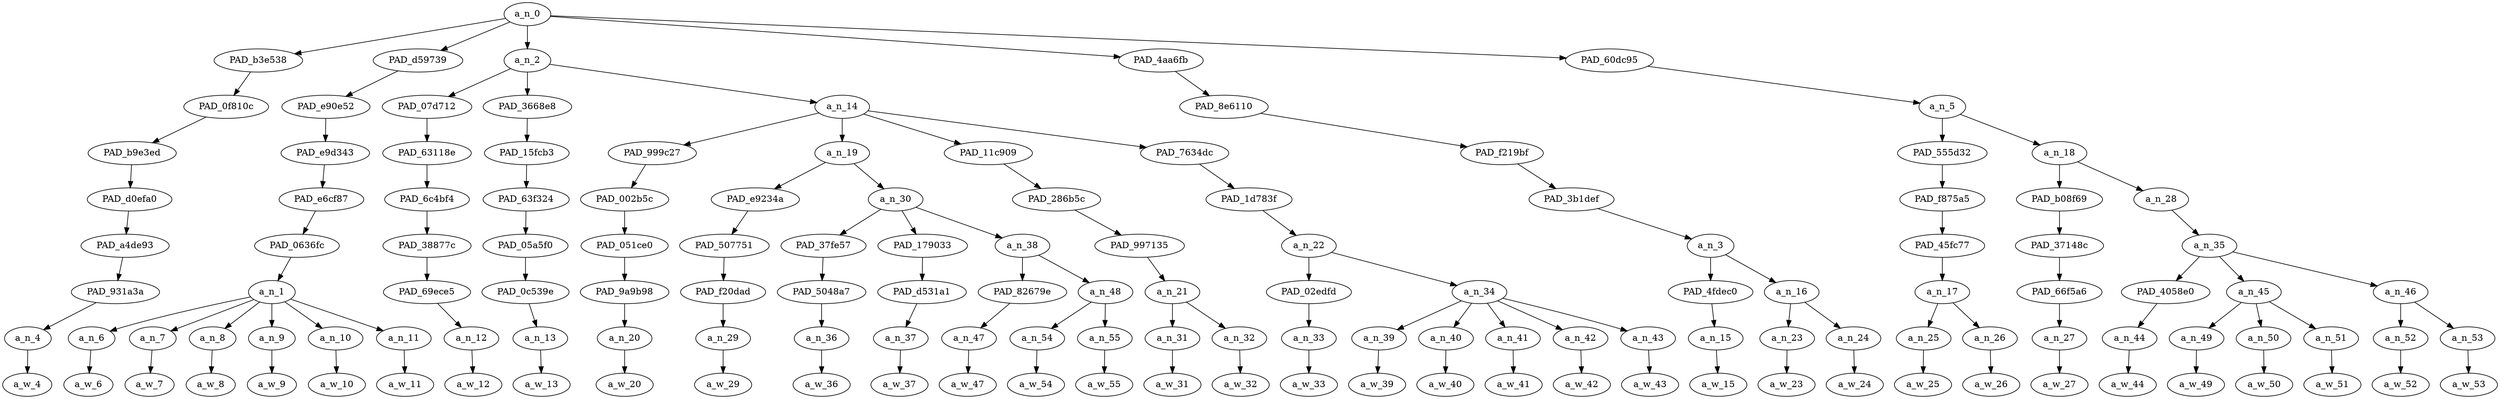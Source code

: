 strict digraph "" {
	a_n_0	[div_dir=1,
		index=0,
		level=8,
		pos="18.07708333333333,8!",
		text_span="[0, 1, 2, 3, 4, 5, 6, 7, 8, 9, 10, 11, 12, 13, 14, 15, 16, 17, 18, 19, 20, 21, 22, 23, 24, 25, 26, 27, 28, 29, 30, 31, 32, 33, 34, \
35]",
		value=1.00000000];
	PAD_b3e538	[div_dir=1,
		index=3,
		level=7,
		pos="26.0,7!",
		text_span="[26]",
		value=0.01614991];
	a_n_0 -> PAD_b3e538;
	PAD_d59739	[div_dir=1,
		index=0,
		level=7,
		pos="2.5,7!",
		text_span="[0, 1, 2, 3, 4, 5]",
		value=0.27443446];
	a_n_0 -> PAD_d59739;
	a_n_2	[div_dir=1,
		index=1,
		level=7,
		pos="9.09375,7!",
		text_span="[6, 7, 8, 9, 10, 11, 12, 13, 14, 15, 16, 17, 18, 19, 20, 21, 22]",
		value=0.40080168];
	a_n_0 -> a_n_2;
	PAD_4aa6fb	[div_dir=-1,
		index=2,
		level=7,
		pos="23.75,7!",
		text_span="[23, 24, 25]",
		value=0.05580956];
	a_n_0 -> PAD_4aa6fb;
	PAD_60dc95	[div_dir=-1,
		index=4,
		level=7,
		pos="29.041666666666664,7!",
		text_span="[27, 28, 29, 30, 31, 32, 33, 34, 35]",
		value=0.25269025];
	a_n_0 -> PAD_60dc95;
	PAD_0f810c	[div_dir=1,
		index=5,
		level=6,
		pos="26.0,6!",
		text_span="[26]",
		value=0.01614991];
	PAD_b3e538 -> PAD_0f810c;
	PAD_b9e3ed	[div_dir=1,
		index=8,
		level=5,
		pos="26.0,5!",
		text_span="[26]",
		value=0.01614991];
	PAD_0f810c -> PAD_b9e3ed;
	PAD_d0efa0	[div_dir=1,
		index=9,
		level=4,
		pos="26.0,4!",
		text_span="[26]",
		value=0.01614991];
	PAD_b9e3ed -> PAD_d0efa0;
	PAD_a4de93	[div_dir=1,
		index=11,
		level=3,
		pos="26.0,3!",
		text_span="[26]",
		value=0.01614991];
	PAD_d0efa0 -> PAD_a4de93;
	PAD_931a3a	[div_dir=1,
		index=14,
		level=2,
		pos="26.0,2!",
		text_span="[26]",
		value=0.01614991];
	PAD_a4de93 -> PAD_931a3a;
	a_n_4	[div_dir=1,
		index=26,
		level=1,
		pos="26.0,1!",
		text_span="[26]",
		value=0.01614991];
	PAD_931a3a -> a_n_4;
	a_w_4	[div_dir=0,
		index=26,
		level=0,
		pos="26,0!",
		text_span="[26]",
		value=and1];
	a_n_4 -> a_w_4;
	PAD_e90e52	[div_dir=1,
		index=0,
		level=6,
		pos="2.5,6!",
		text_span="[0, 1, 2, 3, 4, 5]",
		value=0.27443446];
	PAD_d59739 -> PAD_e90e52;
	PAD_e9d343	[div_dir=1,
		index=0,
		level=5,
		pos="2.5,5!",
		text_span="[0, 1, 2, 3, 4, 5]",
		value=0.27443446];
	PAD_e90e52 -> PAD_e9d343;
	PAD_e6cf87	[div_dir=1,
		index=0,
		level=4,
		pos="2.5,4!",
		text_span="[0, 1, 2, 3, 4, 5]",
		value=0.27443446];
	PAD_e9d343 -> PAD_e6cf87;
	PAD_0636fc	[div_dir=1,
		index=0,
		level=3,
		pos="2.5,3!",
		text_span="[0, 1, 2, 3, 4, 5]",
		value=0.27443446];
	PAD_e6cf87 -> PAD_0636fc;
	a_n_1	[div_dir=1,
		index=0,
		level=2,
		pos="2.5,2!",
		text_span="[0, 1, 2, 3, 4, 5]",
		value=0.27443446];
	PAD_0636fc -> a_n_1;
	a_n_6	[div_dir=1,
		index=0,
		level=1,
		pos="0.0,1!",
		text_span="[0]",
		value=0.02882805];
	a_n_1 -> a_n_6;
	a_n_7	[div_dir=1,
		index=1,
		level=1,
		pos="1.0,1!",
		text_span="[1]",
		value=0.04412032];
	a_n_1 -> a_n_7;
	a_n_8	[div_dir=1,
		index=2,
		level=1,
		pos="2.0,1!",
		text_span="[2]",
		value=0.03839794];
	a_n_1 -> a_n_8;
	a_n_9	[div_dir=1,
		index=3,
		level=1,
		pos="3.0,1!",
		text_span="[3]",
		value=0.03906327];
	a_n_1 -> a_n_9;
	a_n_10	[div_dir=-1,
		index=4,
		level=1,
		pos="4.0,1!",
		text_span="[4]",
		value=0.06521114];
	a_n_1 -> a_n_10;
	a_n_11	[div_dir=1,
		index=5,
		level=1,
		pos="5.0,1!",
		text_span="[5]",
		value=0.05828406];
	a_n_1 -> a_n_11;
	a_w_6	[div_dir=0,
		index=0,
		level=0,
		pos="0,0!",
		text_span="[0]",
		value="<user>"];
	a_n_6 -> a_w_6;
	a_w_7	[div_dir=0,
		index=1,
		level=0,
		pos="1,0!",
		text_span="[1]",
		value="<user>1"];
	a_n_7 -> a_w_7;
	a_w_8	[div_dir=0,
		index=2,
		level=0,
		pos="2,0!",
		text_span="[2]",
		value="<user>2"];
	a_n_8 -> a_w_8;
	a_w_9	[div_dir=0,
		index=3,
		level=0,
		pos="3,0!",
		text_span="[3]",
		value="<user>3"];
	a_n_9 -> a_w_9;
	a_w_10	[div_dir=0,
		index=4,
		level=0,
		pos="4,0!",
		text_span="[4]",
		value="<user>4"];
	a_n_10 -> a_w_10;
	a_w_11	[div_dir=0,
		index=5,
		level=0,
		pos="5,0!",
		text_span="[5]",
		value="<user>5"];
	a_n_11 -> a_w_11;
	PAD_07d712	[div_dir=1,
		index=1,
		level=6,
		pos="6.0,6!",
		text_span="[6]",
		value=0.02126434];
	a_n_2 -> PAD_07d712;
	PAD_3668e8	[div_dir=1,
		index=2,
		level=6,
		pos="7.0,6!",
		text_span="[7]",
		value=0.01504549];
	a_n_2 -> PAD_3668e8;
	a_n_14	[div_dir=1,
		index=3,
		level=6,
		pos="14.28125,6!",
		text_span="[8, 9, 10, 11, 12, 13, 14, 15, 16, 17, 18, 19, 20, 21, 22]",
		value=0.36443834];
	a_n_2 -> a_n_14;
	PAD_63118e	[div_dir=1,
		index=1,
		level=5,
		pos="6.0,5!",
		text_span="[6]",
		value=0.02126434];
	PAD_07d712 -> PAD_63118e;
	PAD_6c4bf4	[div_dir=1,
		index=1,
		level=4,
		pos="6.0,4!",
		text_span="[6]",
		value=0.02126434];
	PAD_63118e -> PAD_6c4bf4;
	PAD_38877c	[div_dir=1,
		index=1,
		level=3,
		pos="6.0,3!",
		text_span="[6]",
		value=0.02126434];
	PAD_6c4bf4 -> PAD_38877c;
	PAD_69ece5	[div_dir=1,
		index=1,
		level=2,
		pos="6.0,2!",
		text_span="[6]",
		value=0.02126434];
	PAD_38877c -> PAD_69ece5;
	a_n_12	[div_dir=1,
		index=6,
		level=1,
		pos="6.0,1!",
		text_span="[6]",
		value=0.02126434];
	PAD_69ece5 -> a_n_12;
	a_w_12	[div_dir=0,
		index=6,
		level=0,
		pos="6,0!",
		text_span="[6]",
		value=however];
	a_n_12 -> a_w_12;
	PAD_15fcb3	[div_dir=1,
		index=2,
		level=5,
		pos="7.0,5!",
		text_span="[7]",
		value=0.01504549];
	PAD_3668e8 -> PAD_15fcb3;
	PAD_63f324	[div_dir=1,
		index=2,
		level=4,
		pos="7.0,4!",
		text_span="[7]",
		value=0.01504549];
	PAD_15fcb3 -> PAD_63f324;
	PAD_05a5f0	[div_dir=1,
		index=2,
		level=3,
		pos="7.0,3!",
		text_span="[7]",
		value=0.01504549];
	PAD_63f324 -> PAD_05a5f0;
	PAD_0c539e	[div_dir=1,
		index=2,
		level=2,
		pos="7.0,2!",
		text_span="[7]",
		value=0.01504549];
	PAD_05a5f0 -> PAD_0c539e;
	a_n_13	[div_dir=1,
		index=7,
		level=1,
		pos="7.0,1!",
		text_span="[7]",
		value=0.01504549];
	PAD_0c539e -> a_n_13;
	a_w_13	[div_dir=0,
		index=7,
		level=0,
		pos="7,0!",
		text_span="[7]",
		value=for];
	a_n_13 -> a_w_13;
	PAD_999c27	[div_dir=1,
		index=4,
		level=5,
		pos="14.0,5!",
		text_span="[14]",
		value=0.01591731];
	a_n_14 -> PAD_999c27;
	a_n_19	[div_dir=-1,
		index=3,
		level=5,
		pos="9.125,5!",
		text_span="[8, 9, 10, 11, 12, 13]",
		value=0.17636638];
	a_n_14 -> a_n_19;
	PAD_11c909	[div_dir=-1,
		index=5,
		level=5,
		pos="15.5,5!",
		text_span="[15, 16]",
		value=0.03287863];
	a_n_14 -> PAD_11c909;
	PAD_7634dc	[div_dir=1,
		index=6,
		level=5,
		pos="18.5,5!",
		text_span="[17, 18, 19, 20, 21, 22]",
		value=0.13925165];
	a_n_14 -> PAD_7634dc;
	PAD_002b5c	[div_dir=1,
		index=5,
		level=4,
		pos="14.0,4!",
		text_span="[14]",
		value=0.01591731];
	PAD_999c27 -> PAD_002b5c;
	PAD_051ce0	[div_dir=1,
		index=7,
		level=3,
		pos="14.0,3!",
		text_span="[14]",
		value=0.01591731];
	PAD_002b5c -> PAD_051ce0;
	PAD_9a9b98	[div_dir=1,
		index=8,
		level=2,
		pos="14.0,2!",
		text_span="[14]",
		value=0.01591731];
	PAD_051ce0 -> PAD_9a9b98;
	a_n_20	[div_dir=1,
		index=14,
		level=1,
		pos="14.0,1!",
		text_span="[14]",
		value=0.01591731];
	PAD_9a9b98 -> a_n_20;
	a_w_20	[div_dir=0,
		index=14,
		level=0,
		pos="14,0!",
		text_span="[14]",
		value=and];
	a_n_20 -> a_w_20;
	PAD_e9234a	[div_dir=1,
		index=3,
		level=4,
		pos="8.0,4!",
		text_span="[8]",
		value=0.03951994];
	a_n_19 -> PAD_e9234a;
	a_n_30	[div_dir=-1,
		index=4,
		level=4,
		pos="10.25,4!",
		text_span="[9, 10, 11, 12, 13]",
		value=0.13682779];
	a_n_19 -> a_n_30;
	PAD_507751	[div_dir=1,
		index=3,
		level=3,
		pos="8.0,3!",
		text_span="[8]",
		value=0.03951994];
	PAD_e9234a -> PAD_507751;
	PAD_f20dad	[div_dir=1,
		index=3,
		level=2,
		pos="8.0,2!",
		text_span="[8]",
		value=0.03951994];
	PAD_507751 -> PAD_f20dad;
	a_n_29	[div_dir=1,
		index=8,
		level=1,
		pos="8.0,1!",
		text_span="[8]",
		value=0.03951994];
	PAD_f20dad -> a_n_29;
	a_w_29	[div_dir=0,
		index=8,
		level=0,
		pos="8,0!",
		text_span="[8]",
		value=ados];
	a_n_29 -> a_w_29;
	PAD_37fe57	[div_dir=-1,
		index=4,
		level=3,
		pos="9.0,3!",
		text_span="[9]",
		value=0.01343383];
	a_n_30 -> PAD_37fe57;
	PAD_179033	[div_dir=-1,
		index=5,
		level=3,
		pos="10.0,3!",
		text_span="[10]",
		value=0.01656015];
	a_n_30 -> PAD_179033;
	a_n_38	[div_dir=-1,
		index=6,
		level=3,
		pos="11.75,3!",
		text_span="[11, 12, 13]",
		value=0.10677937];
	a_n_30 -> a_n_38;
	PAD_5048a7	[div_dir=-1,
		index=4,
		level=2,
		pos="9.0,2!",
		text_span="[9]",
		value=0.01343383];
	PAD_37fe57 -> PAD_5048a7;
	a_n_36	[div_dir=-1,
		index=9,
		level=1,
		pos="9.0,1!",
		text_span="[9]",
		value=0.01343383];
	PAD_5048a7 -> a_n_36;
	a_w_36	[div_dir=0,
		index=9,
		level=0,
		pos="9,0!",
		text_span="[9]",
		value=to];
	a_n_36 -> a_w_36;
	PAD_d531a1	[div_dir=-1,
		index=5,
		level=2,
		pos="10.0,2!",
		text_span="[10]",
		value=0.01656015];
	PAD_179033 -> PAD_d531a1;
	a_n_37	[div_dir=-1,
		index=10,
		level=1,
		pos="10.0,1!",
		text_span="[10]",
		value=0.01656015];
	PAD_d531a1 -> a_n_37;
	a_w_37	[div_dir=0,
		index=10,
		level=0,
		pos="10,0!",
		text_span="[10]",
		value=now];
	a_n_37 -> a_w_37;
	PAD_82679e	[div_dir=-1,
		index=6,
		level=2,
		pos="11.0,2!",
		text_span="[11]",
		value=0.03074726];
	a_n_38 -> PAD_82679e;
	a_n_48	[div_dir=1,
		index=7,
		level=2,
		pos="12.5,2!",
		text_span="[12, 13]",
		value=0.07598817];
	a_n_38 -> a_n_48;
	a_n_47	[div_dir=-1,
		index=11,
		level=1,
		pos="11.0,1!",
		text_span="[11]",
		value=0.03074726];
	PAD_82679e -> a_n_47;
	a_w_47	[div_dir=0,
		index=11,
		level=0,
		pos="11,0!",
		text_span="[11]",
		value=target];
	a_n_47 -> a_w_47;
	a_n_54	[div_dir=1,
		index=12,
		level=1,
		pos="12.0,1!",
		text_span="[12]",
		value=0.04017716];
	a_n_48 -> a_n_54;
	a_n_55	[div_dir=-1,
		index=13,
		level=1,
		pos="13.0,1!",
		text_span="[13]",
		value=0.03580824];
	a_n_48 -> a_n_55;
	a_w_54	[div_dir=0,
		index=12,
		level=0,
		pos="12,0!",
		text_span="[12]",
		value=black];
	a_n_54 -> a_w_54;
	a_w_55	[div_dir=0,
		index=13,
		level=0,
		pos="13,0!",
		text_span="[13]",
		value=immigrants];
	a_n_55 -> a_w_55;
	PAD_286b5c	[div_dir=-1,
		index=6,
		level=4,
		pos="15.5,4!",
		text_span="[15, 16]",
		value=0.03287863];
	PAD_11c909 -> PAD_286b5c;
	PAD_997135	[div_dir=-1,
		index=8,
		level=3,
		pos="15.5,3!",
		text_span="[15, 16]",
		value=0.03287863];
	PAD_286b5c -> PAD_997135;
	a_n_21	[div_dir=-1,
		index=9,
		level=2,
		pos="15.5,2!",
		text_span="[15, 16]",
		value=0.03287863];
	PAD_997135 -> a_n_21;
	a_n_31	[div_dir=-1,
		index=15,
		level=1,
		pos="15.0,1!",
		text_span="[15]",
		value=0.01793136];
	a_n_21 -> a_n_31;
	a_n_32	[div_dir=-1,
		index=16,
		level=1,
		pos="16.0,1!",
		text_span="[16]",
		value=0.01490101];
	a_n_21 -> a_n_32;
	a_w_31	[div_dir=0,
		index=15,
		level=0,
		pos="15,0!",
		text_span="[15]",
		value=distance];
	a_n_31 -> a_w_31;
	a_w_32	[div_dir=0,
		index=16,
		level=0,
		pos="16,0!",
		text_span="[16]",
		value=themselves];
	a_n_32 -> a_w_32;
	PAD_1d783f	[div_dir=1,
		index=7,
		level=4,
		pos="18.5,4!",
		text_span="[17, 18, 19, 20, 21, 22]",
		value=0.13925165];
	PAD_7634dc -> PAD_1d783f;
	a_n_22	[div_dir=1,
		index=9,
		level=3,
		pos="18.5,3!",
		text_span="[17, 18, 19, 20, 21, 22]",
		value=0.13925165];
	PAD_1d783f -> a_n_22;
	PAD_02edfd	[div_dir=1,
		index=10,
		level=2,
		pos="17.0,2!",
		text_span="[17]",
		value=0.01223204];
	a_n_22 -> PAD_02edfd;
	a_n_34	[div_dir=1,
		index=11,
		level=2,
		pos="20.0,2!",
		text_span="[18, 19, 20, 21, 22]",
		value=0.12694988];
	a_n_22 -> a_n_34;
	a_n_33	[div_dir=1,
		index=17,
		level=1,
		pos="17.0,1!",
		text_span="[17]",
		value=0.01223204];
	PAD_02edfd -> a_n_33;
	a_w_33	[div_dir=0,
		index=17,
		level=0,
		pos="17,0!",
		text_span="[17]",
		value=from];
	a_n_33 -> a_w_33;
	a_n_39	[div_dir=1,
		index=18,
		level=1,
		pos="18.0,1!",
		text_span="[18]",
		value=0.01524898];
	a_n_34 -> a_n_39;
	a_n_40	[div_dir=1,
		index=19,
		level=1,
		pos="19.0,1!",
		text_span="[19]",
		value=0.02606612];
	a_n_34 -> a_n_40;
	a_n_41	[div_dir=1,
		index=20,
		level=1,
		pos="20.0,1!",
		text_span="[20]",
		value=0.02293889];
	a_n_34 -> a_n_41;
	a_n_42	[div_dir=-1,
		index=21,
		level=1,
		pos="21.0,1!",
		text_span="[21]",
		value=0.03097827];
	a_n_34 -> a_n_42;
	a_n_43	[div_dir=1,
		index=22,
		level=1,
		pos="22.0,1!",
		text_span="[22]",
		value=0.03165144];
	a_n_34 -> a_n_43;
	a_w_39	[div_dir=0,
		index=18,
		level=0,
		pos="18,0!",
		text_span="[18]",
		value=the];
	a_n_39 -> a_w_39;
	a_w_40	[div_dir=0,
		index=19,
		level=0,
		pos="19,0!",
		text_span="[19]",
		value=african];
	a_n_40 -> a_w_40;
	a_w_41	[div_dir=0,
		index=20,
		level=0,
		pos="20,0!",
		text_span="[20]",
		value=entire];
	a_n_41 -> a_w_41;
	a_w_42	[div_dir=0,
		index=21,
		level=0,
		pos="21,0!",
		text_span="[21]",
		value=damn];
	a_n_42 -> a_w_42;
	a_w_43	[div_dir=0,
		index=22,
		level=0,
		pos="22,0!",
		text_span="[22]",
		value=content];
	a_n_43 -> a_w_43;
	PAD_8e6110	[div_dir=-1,
		index=4,
		level=6,
		pos="23.75,6!",
		text_span="[23, 24, 25]",
		value=0.05580956];
	PAD_4aa6fb -> PAD_8e6110;
	PAD_f219bf	[div_dir=-1,
		index=7,
		level=5,
		pos="23.75,5!",
		text_span="[23, 24, 25]",
		value=0.05580956];
	PAD_8e6110 -> PAD_f219bf;
	PAD_3b1def	[div_dir=-1,
		index=8,
		level=4,
		pos="23.75,4!",
		text_span="[23, 24, 25]",
		value=0.05580956];
	PAD_f219bf -> PAD_3b1def;
	a_n_3	[div_dir=-1,
		index=10,
		level=3,
		pos="23.75,3!",
		text_span="[23, 24, 25]",
		value=0.05580956];
	PAD_3b1def -> a_n_3;
	PAD_4fdec0	[div_dir=1,
		index=12,
		level=2,
		pos="23.0,2!",
		text_span="[23]",
		value=0.01735432];
	a_n_3 -> PAD_4fdec0;
	a_n_16	[div_dir=-1,
		index=13,
		level=2,
		pos="24.5,2!",
		text_span="[24, 25]",
		value=0.03843530];
	a_n_3 -> a_n_16;
	a_n_15	[div_dir=1,
		index=23,
		level=1,
		pos="23.0,1!",
		text_span="[23]",
		value=0.01735432];
	PAD_4fdec0 -> a_n_15;
	a_w_15	[div_dir=0,
		index=23,
		level=0,
		pos="23,0!",
		text_span="[23]",
		value=has];
	a_n_15 -> a_w_15;
	a_n_23	[div_dir=1,
		index=24,
		level=1,
		pos="24.0,1!",
		text_span="[24]",
		value=0.01310963];
	a_n_16 -> a_n_23;
	a_n_24	[div_dir=-1,
		index=25,
		level=1,
		pos="25.0,1!",
		text_span="[25]",
		value=0.02524258];
	a_n_16 -> a_n_24;
	a_w_23	[div_dir=0,
		index=24,
		level=0,
		pos="24,0!",
		text_span="[24]",
		value=been];
	a_n_23 -> a_w_23;
	a_w_24	[div_dir=0,
		index=25,
		level=0,
		pos="25,0!",
		text_span="[25]",
		value=raped];
	a_n_24 -> a_w_24;
	a_n_5	[div_dir=-1,
		index=6,
		level=6,
		pos="29.041666666666664,6!",
		text_span="[27, 28, 29, 30, 31, 32, 33, 34, 35]",
		value=0.25269025];
	PAD_60dc95 -> a_n_5;
	PAD_555d32	[div_dir=1,
		index=9,
		level=5,
		pos="27.5,5!",
		text_span="[27, 28]",
		value=0.07042005];
	a_n_5 -> PAD_555d32;
	a_n_18	[div_dir=-1,
		index=10,
		level=5,
		pos="30.583333333333332,5!",
		text_span="[29, 30, 31, 32, 33, 34, 35]",
		value=0.18227014];
	a_n_5 -> a_n_18;
	PAD_f875a5	[div_dir=1,
		index=10,
		level=4,
		pos="27.5,4!",
		text_span="[27, 28]",
		value=0.07042005];
	PAD_555d32 -> PAD_f875a5;
	PAD_45fc77	[div_dir=1,
		index=12,
		level=3,
		pos="27.5,3!",
		text_span="[27, 28]",
		value=0.07042005];
	PAD_f875a5 -> PAD_45fc77;
	a_n_17	[div_dir=1,
		index=15,
		level=2,
		pos="27.5,2!",
		text_span="[27, 28]",
		value=0.07042005];
	PAD_45fc77 -> a_n_17;
	a_n_25	[div_dir=-1,
		index=27,
		level=1,
		pos="27.0,1!",
		text_span="[27]",
		value=0.05041009];
	a_n_17 -> a_n_25;
	a_n_26	[div_dir=1,
		index=28,
		level=1,
		pos="28.0,1!",
		text_span="[28]",
		value=0.02000890];
	a_n_17 -> a_n_26;
	a_w_25	[div_dir=0,
		index=27,
		level=0,
		pos="27,0!",
		text_span="[27]",
		value=pillaged];
	a_n_25 -> a_w_25;
	a_w_26	[div_dir=0,
		index=28,
		level=0,
		pos="28,0!",
		text_span="[28]",
		value=struggle];
	a_n_26 -> a_w_26;
	PAD_b08f69	[div_dir=-1,
		index=11,
		level=4,
		pos="29.0,4!",
		text_span="[29]",
		value=0.01617382];
	a_n_18 -> PAD_b08f69;
	a_n_28	[div_dir=1,
		index=12,
		level=4,
		pos="32.166666666666664,4!",
		text_span="[30, 31, 32, 33, 34, 35]",
		value=0.16609569];
	a_n_18 -> a_n_28;
	PAD_37148c	[div_dir=-1,
		index=13,
		level=3,
		pos="29.0,3!",
		text_span="[29]",
		value=0.01617382];
	PAD_b08f69 -> PAD_37148c;
	PAD_66f5a6	[div_dir=-1,
		index=16,
		level=2,
		pos="29.0,2!",
		text_span="[29]",
		value=0.01617382];
	PAD_37148c -> PAD_66f5a6;
	a_n_27	[div_dir=-1,
		index=29,
		level=1,
		pos="29.0,1!",
		text_span="[29]",
		value=0.01617382];
	PAD_66f5a6 -> a_n_27;
	a_w_27	[div_dir=0,
		index=29,
		level=0,
		pos="29,0!",
		text_span="[29]",
		value=be];
	a_n_27 -> a_w_27;
	a_n_35	[div_dir=1,
		index=14,
		level=3,
		pos="32.166666666666664,3!",
		text_span="[30, 31, 32, 33, 34, 35]",
		value=0.16607075];
	a_n_28 -> a_n_35;
	PAD_4058e0	[div_dir=-1,
		index=17,
		level=2,
		pos="30.0,2!",
		text_span="[30]",
		value=0.01545506];
	a_n_35 -> PAD_4058e0;
	a_n_45	[div_dir=1,
		index=18,
		level=2,
		pos="32.0,2!",
		text_span="[31, 32, 33]",
		value=0.07441794];
	a_n_35 -> a_n_45;
	a_n_46	[div_dir=1,
		index=19,
		level=2,
		pos="34.5,2!",
		text_span="[34, 35]",
		value=0.07617282];
	a_n_35 -> a_n_46;
	a_n_44	[div_dir=-1,
		index=30,
		level=1,
		pos="30.0,1!",
		text_span="[30]",
		value=0.01545506];
	PAD_4058e0 -> a_n_44;
	a_w_44	[div_dir=0,
		index=30,
		level=0,
		pos="30,0!",
		text_span="[30]",
		value=it];
	a_n_44 -> a_w_44;
	a_n_49	[div_dir=-1,
		index=31,
		level=1,
		pos="31.0,1!",
		text_span="[31]",
		value=0.01804428];
	a_n_45 -> a_n_49;
	a_n_50	[div_dir=-1,
		index=32,
		level=1,
		pos="32.0,1!",
		text_span="[32]",
		value=0.01534128];
	a_n_45 -> a_n_50;
	a_n_51	[div_dir=1,
		index=33,
		level=1,
		pos="33.0,1!",
		text_span="[33]",
		value=0.04098316];
	a_n_45 -> a_n_51;
	a_w_49	[div_dir=0,
		index=31,
		level=0,
		pos="31,0!",
		text_span="[31]",
		value=slavery];
	a_n_49 -> a_w_49;
	a_w_50	[div_dir=0,
		index=32,
		level=0,
		pos="32,0!",
		text_span="[32]",
		value=or];
	a_n_50 -> a_w_50;
	a_w_51	[div_dir=0,
		index=33,
		level=0,
		pos="33,0!",
		text_span="[33]",
		value=colonialism];
	a_n_51 -> a_w_51;
	a_n_52	[div_dir=-1,
		index=34,
		level=1,
		pos="34.0,1!",
		text_span="[34]",
		value=0.01502483];
	a_n_46 -> a_n_52;
	a_n_53	[div_dir=1,
		index=35,
		level=1,
		pos="35.0,1!",
		text_span="[35]",
		value=0.06111090];
	a_n_46 -> a_n_53;
	a_w_52	[div_dir=0,
		index=34,
		level=0,
		pos="34,0!",
		text_span="[34]",
		value=is];
	a_n_52 -> a_w_52;
	a_w_53	[div_dir=0,
		index=35,
		level=0,
		pos="35,0!",
		text_span="[35]",
		value=disingenuous];
	a_n_53 -> a_w_53;
}
